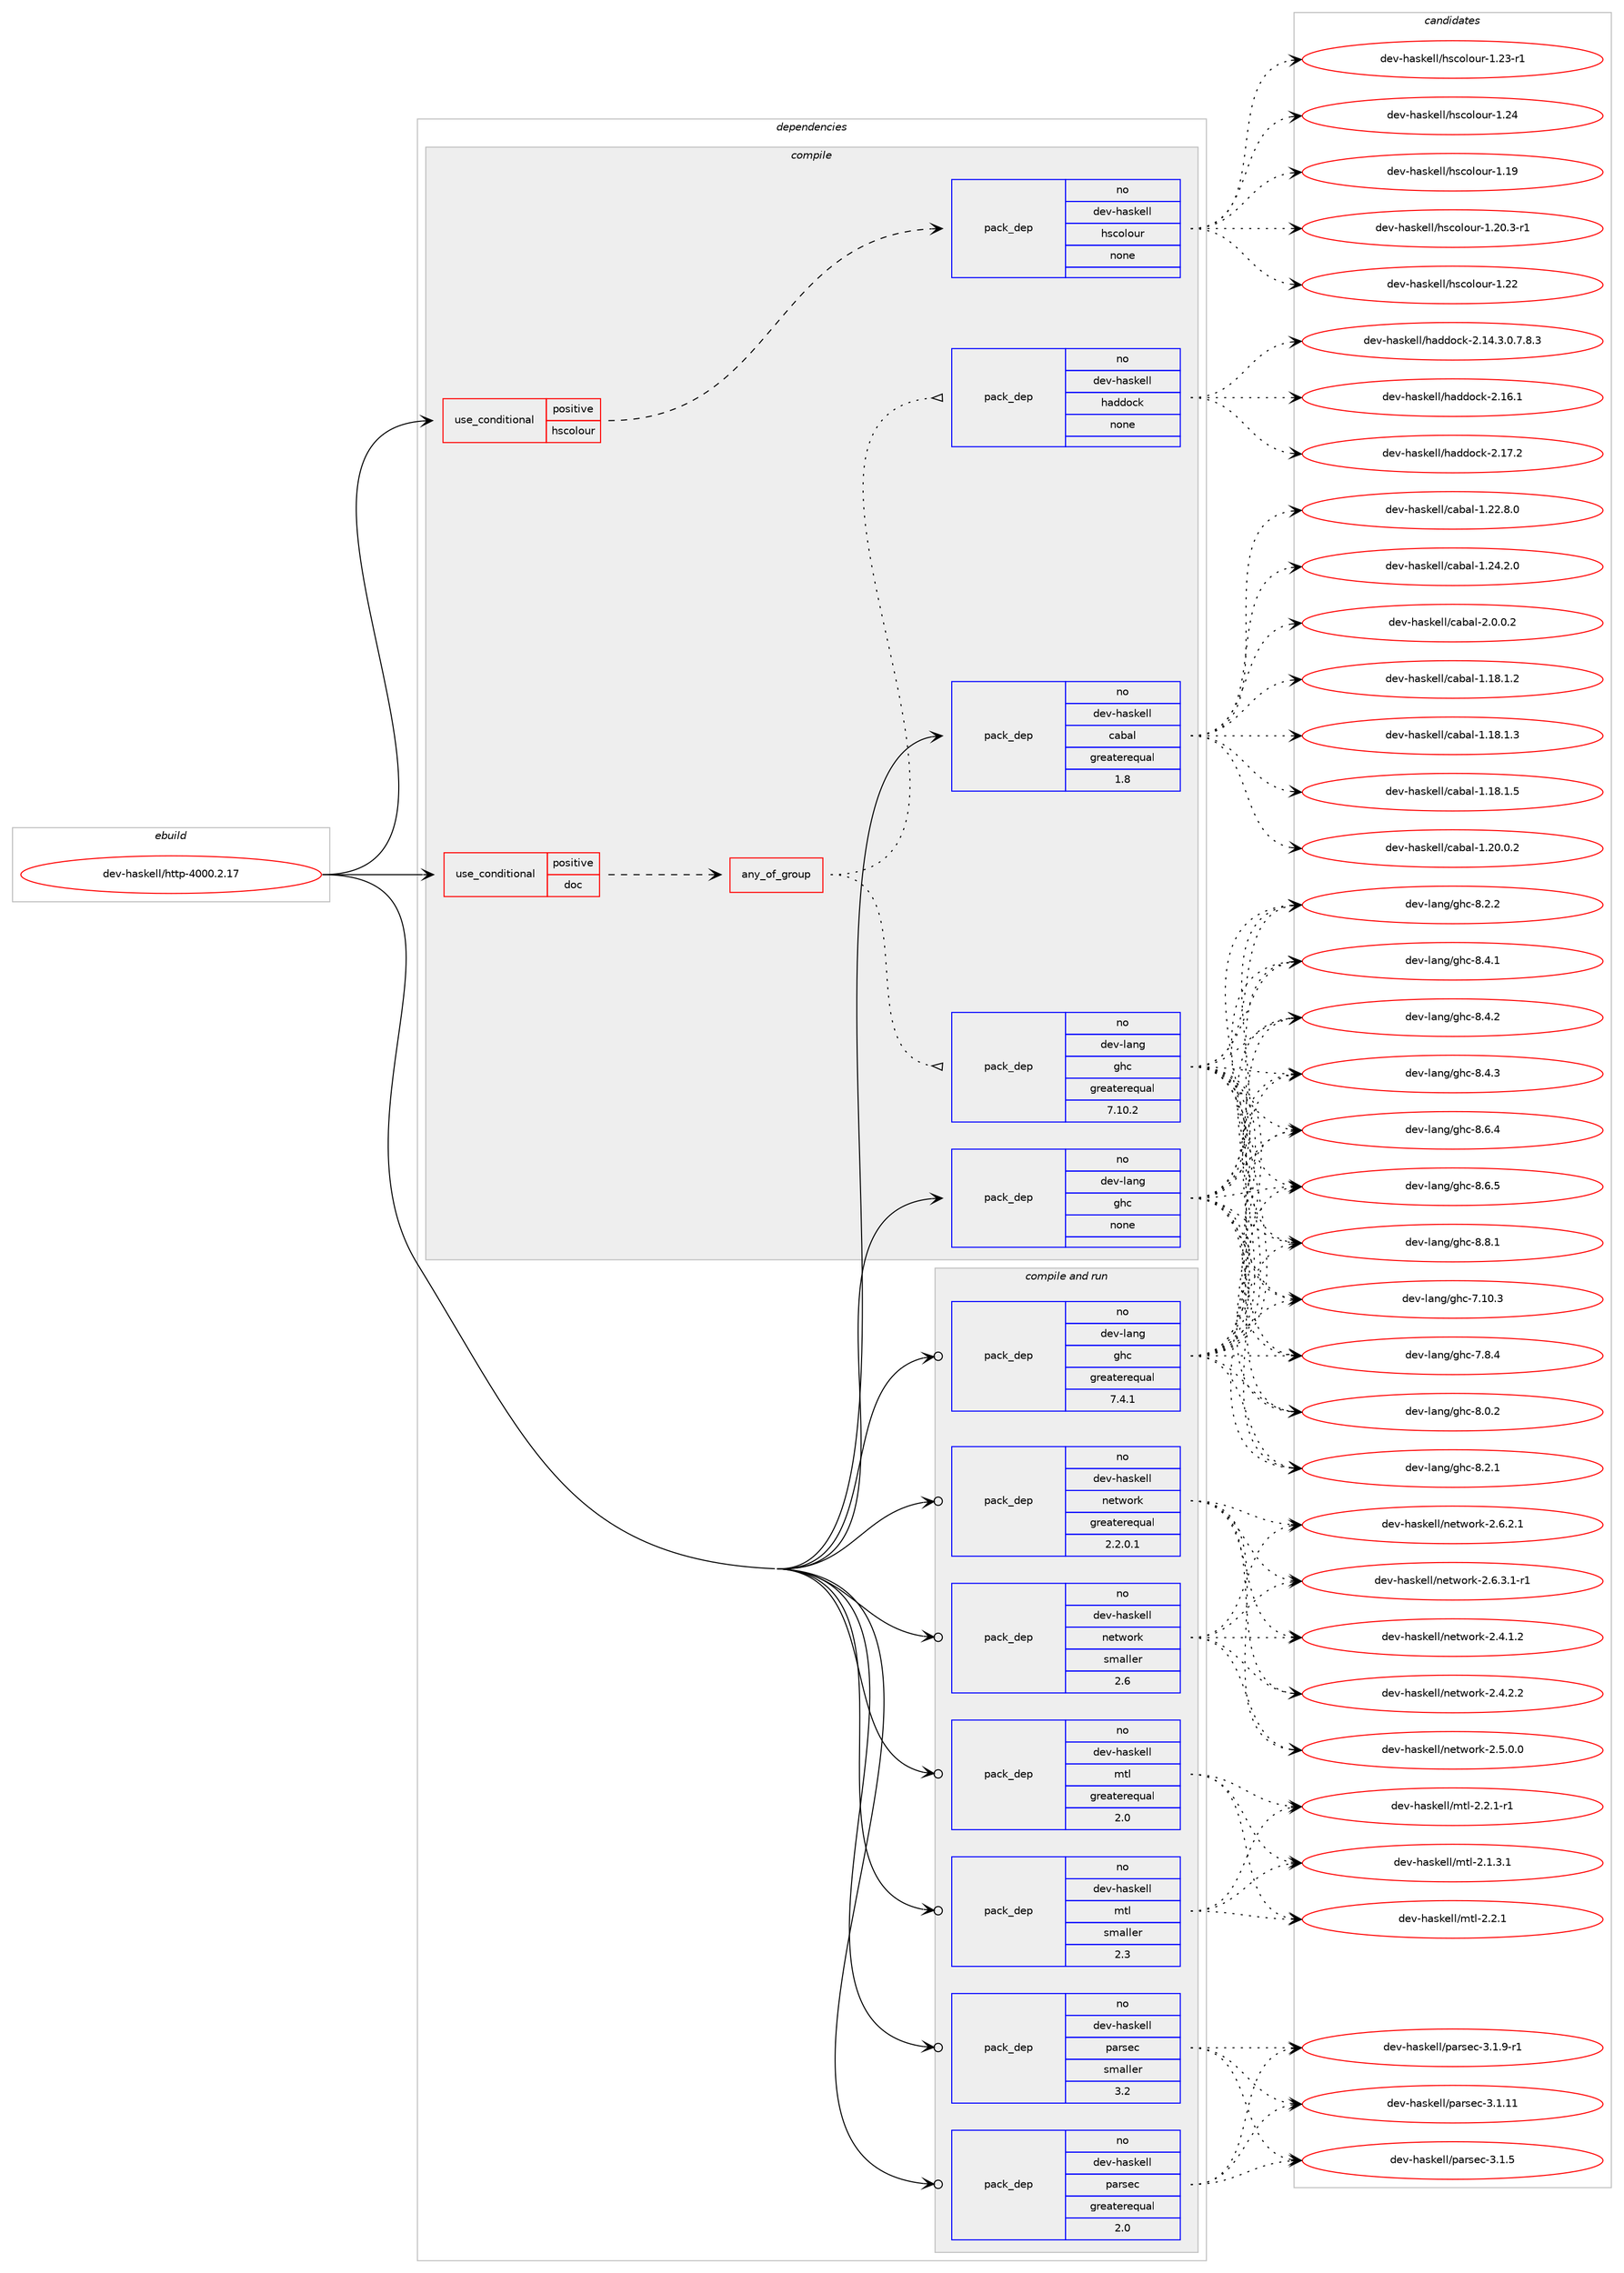 digraph prolog {

# *************
# Graph options
# *************

newrank=true;
concentrate=true;
compound=true;
graph [rankdir=LR,fontname=Helvetica,fontsize=10,ranksep=1.5];#, ranksep=2.5, nodesep=0.2];
edge  [arrowhead=vee];
node  [fontname=Helvetica,fontsize=10];

# **********
# The ebuild
# **********

subgraph cluster_leftcol {
color=gray;
rank=same;
label=<<i>ebuild</i>>;
id [label="dev-haskell/http-4000.2.17", color=red, width=4, href="../dev-haskell/http-4000.2.17.svg"];
}

# ****************
# The dependencies
# ****************

subgraph cluster_midcol {
color=gray;
label=<<i>dependencies</i>>;
subgraph cluster_compile {
fillcolor="#eeeeee";
style=filled;
label=<<i>compile</i>>;
subgraph cond126252 {
dependency535925 [label=<<TABLE BORDER="0" CELLBORDER="1" CELLSPACING="0" CELLPADDING="4"><TR><TD ROWSPAN="3" CELLPADDING="10">use_conditional</TD></TR><TR><TD>positive</TD></TR><TR><TD>doc</TD></TR></TABLE>>, shape=none, color=red];
subgraph any10038 {
dependency535926 [label=<<TABLE BORDER="0" CELLBORDER="1" CELLSPACING="0" CELLPADDING="4"><TR><TD CELLPADDING="10">any_of_group</TD></TR></TABLE>>, shape=none, color=red];subgraph pack399278 {
dependency535927 [label=<<TABLE BORDER="0" CELLBORDER="1" CELLSPACING="0" CELLPADDING="4" WIDTH="220"><TR><TD ROWSPAN="6" CELLPADDING="30">pack_dep</TD></TR><TR><TD WIDTH="110">no</TD></TR><TR><TD>dev-haskell</TD></TR><TR><TD>haddock</TD></TR><TR><TD>none</TD></TR><TR><TD></TD></TR></TABLE>>, shape=none, color=blue];
}
dependency535926:e -> dependency535927:w [weight=20,style="dotted",arrowhead="oinv"];
subgraph pack399279 {
dependency535928 [label=<<TABLE BORDER="0" CELLBORDER="1" CELLSPACING="0" CELLPADDING="4" WIDTH="220"><TR><TD ROWSPAN="6" CELLPADDING="30">pack_dep</TD></TR><TR><TD WIDTH="110">no</TD></TR><TR><TD>dev-lang</TD></TR><TR><TD>ghc</TD></TR><TR><TD>greaterequal</TD></TR><TR><TD>7.10.2</TD></TR></TABLE>>, shape=none, color=blue];
}
dependency535926:e -> dependency535928:w [weight=20,style="dotted",arrowhead="oinv"];
}
dependency535925:e -> dependency535926:w [weight=20,style="dashed",arrowhead="vee"];
}
id:e -> dependency535925:w [weight=20,style="solid",arrowhead="vee"];
subgraph cond126253 {
dependency535929 [label=<<TABLE BORDER="0" CELLBORDER="1" CELLSPACING="0" CELLPADDING="4"><TR><TD ROWSPAN="3" CELLPADDING="10">use_conditional</TD></TR><TR><TD>positive</TD></TR><TR><TD>hscolour</TD></TR></TABLE>>, shape=none, color=red];
subgraph pack399280 {
dependency535930 [label=<<TABLE BORDER="0" CELLBORDER="1" CELLSPACING="0" CELLPADDING="4" WIDTH="220"><TR><TD ROWSPAN="6" CELLPADDING="30">pack_dep</TD></TR><TR><TD WIDTH="110">no</TD></TR><TR><TD>dev-haskell</TD></TR><TR><TD>hscolour</TD></TR><TR><TD>none</TD></TR><TR><TD></TD></TR></TABLE>>, shape=none, color=blue];
}
dependency535929:e -> dependency535930:w [weight=20,style="dashed",arrowhead="vee"];
}
id:e -> dependency535929:w [weight=20,style="solid",arrowhead="vee"];
subgraph pack399281 {
dependency535931 [label=<<TABLE BORDER="0" CELLBORDER="1" CELLSPACING="0" CELLPADDING="4" WIDTH="220"><TR><TD ROWSPAN="6" CELLPADDING="30">pack_dep</TD></TR><TR><TD WIDTH="110">no</TD></TR><TR><TD>dev-haskell</TD></TR><TR><TD>cabal</TD></TR><TR><TD>greaterequal</TD></TR><TR><TD>1.8</TD></TR></TABLE>>, shape=none, color=blue];
}
id:e -> dependency535931:w [weight=20,style="solid",arrowhead="vee"];
subgraph pack399282 {
dependency535932 [label=<<TABLE BORDER="0" CELLBORDER="1" CELLSPACING="0" CELLPADDING="4" WIDTH="220"><TR><TD ROWSPAN="6" CELLPADDING="30">pack_dep</TD></TR><TR><TD WIDTH="110">no</TD></TR><TR><TD>dev-lang</TD></TR><TR><TD>ghc</TD></TR><TR><TD>none</TD></TR><TR><TD></TD></TR></TABLE>>, shape=none, color=blue];
}
id:e -> dependency535932:w [weight=20,style="solid",arrowhead="vee"];
}
subgraph cluster_compileandrun {
fillcolor="#eeeeee";
style=filled;
label=<<i>compile and run</i>>;
subgraph pack399283 {
dependency535933 [label=<<TABLE BORDER="0" CELLBORDER="1" CELLSPACING="0" CELLPADDING="4" WIDTH="220"><TR><TD ROWSPAN="6" CELLPADDING="30">pack_dep</TD></TR><TR><TD WIDTH="110">no</TD></TR><TR><TD>dev-haskell</TD></TR><TR><TD>mtl</TD></TR><TR><TD>greaterequal</TD></TR><TR><TD>2.0</TD></TR></TABLE>>, shape=none, color=blue];
}
id:e -> dependency535933:w [weight=20,style="solid",arrowhead="odotvee"];
subgraph pack399284 {
dependency535934 [label=<<TABLE BORDER="0" CELLBORDER="1" CELLSPACING="0" CELLPADDING="4" WIDTH="220"><TR><TD ROWSPAN="6" CELLPADDING="30">pack_dep</TD></TR><TR><TD WIDTH="110">no</TD></TR><TR><TD>dev-haskell</TD></TR><TR><TD>mtl</TD></TR><TR><TD>smaller</TD></TR><TR><TD>2.3</TD></TR></TABLE>>, shape=none, color=blue];
}
id:e -> dependency535934:w [weight=20,style="solid",arrowhead="odotvee"];
subgraph pack399285 {
dependency535935 [label=<<TABLE BORDER="0" CELLBORDER="1" CELLSPACING="0" CELLPADDING="4" WIDTH="220"><TR><TD ROWSPAN="6" CELLPADDING="30">pack_dep</TD></TR><TR><TD WIDTH="110">no</TD></TR><TR><TD>dev-haskell</TD></TR><TR><TD>network</TD></TR><TR><TD>greaterequal</TD></TR><TR><TD>2.2.0.1</TD></TR></TABLE>>, shape=none, color=blue];
}
id:e -> dependency535935:w [weight=20,style="solid",arrowhead="odotvee"];
subgraph pack399286 {
dependency535936 [label=<<TABLE BORDER="0" CELLBORDER="1" CELLSPACING="0" CELLPADDING="4" WIDTH="220"><TR><TD ROWSPAN="6" CELLPADDING="30">pack_dep</TD></TR><TR><TD WIDTH="110">no</TD></TR><TR><TD>dev-haskell</TD></TR><TR><TD>network</TD></TR><TR><TD>smaller</TD></TR><TR><TD>2.6</TD></TR></TABLE>>, shape=none, color=blue];
}
id:e -> dependency535936:w [weight=20,style="solid",arrowhead="odotvee"];
subgraph pack399287 {
dependency535937 [label=<<TABLE BORDER="0" CELLBORDER="1" CELLSPACING="0" CELLPADDING="4" WIDTH="220"><TR><TD ROWSPAN="6" CELLPADDING="30">pack_dep</TD></TR><TR><TD WIDTH="110">no</TD></TR><TR><TD>dev-haskell</TD></TR><TR><TD>parsec</TD></TR><TR><TD>greaterequal</TD></TR><TR><TD>2.0</TD></TR></TABLE>>, shape=none, color=blue];
}
id:e -> dependency535937:w [weight=20,style="solid",arrowhead="odotvee"];
subgraph pack399288 {
dependency535938 [label=<<TABLE BORDER="0" CELLBORDER="1" CELLSPACING="0" CELLPADDING="4" WIDTH="220"><TR><TD ROWSPAN="6" CELLPADDING="30">pack_dep</TD></TR><TR><TD WIDTH="110">no</TD></TR><TR><TD>dev-haskell</TD></TR><TR><TD>parsec</TD></TR><TR><TD>smaller</TD></TR><TR><TD>3.2</TD></TR></TABLE>>, shape=none, color=blue];
}
id:e -> dependency535938:w [weight=20,style="solid",arrowhead="odotvee"];
subgraph pack399289 {
dependency535939 [label=<<TABLE BORDER="0" CELLBORDER="1" CELLSPACING="0" CELLPADDING="4" WIDTH="220"><TR><TD ROWSPAN="6" CELLPADDING="30">pack_dep</TD></TR><TR><TD WIDTH="110">no</TD></TR><TR><TD>dev-lang</TD></TR><TR><TD>ghc</TD></TR><TR><TD>greaterequal</TD></TR><TR><TD>7.4.1</TD></TR></TABLE>>, shape=none, color=blue];
}
id:e -> dependency535939:w [weight=20,style="solid",arrowhead="odotvee"];
}
subgraph cluster_run {
fillcolor="#eeeeee";
style=filled;
label=<<i>run</i>>;
}
}

# **************
# The candidates
# **************

subgraph cluster_choices {
rank=same;
color=gray;
label=<<i>candidates</i>>;

subgraph choice399278 {
color=black;
nodesep=1;
choice1001011184510497115107101108108471049710010011199107455046495246514648465546564651 [label="dev-haskell/haddock-2.14.3.0.7.8.3", color=red, width=4,href="../dev-haskell/haddock-2.14.3.0.7.8.3.svg"];
choice100101118451049711510710110810847104971001001119910745504649544649 [label="dev-haskell/haddock-2.16.1", color=red, width=4,href="../dev-haskell/haddock-2.16.1.svg"];
choice100101118451049711510710110810847104971001001119910745504649554650 [label="dev-haskell/haddock-2.17.2", color=red, width=4,href="../dev-haskell/haddock-2.17.2.svg"];
dependency535927:e -> choice1001011184510497115107101108108471049710010011199107455046495246514648465546564651:w [style=dotted,weight="100"];
dependency535927:e -> choice100101118451049711510710110810847104971001001119910745504649544649:w [style=dotted,weight="100"];
dependency535927:e -> choice100101118451049711510710110810847104971001001119910745504649554650:w [style=dotted,weight="100"];
}
subgraph choice399279 {
color=black;
nodesep=1;
choice1001011184510897110103471031049945554649484651 [label="dev-lang/ghc-7.10.3", color=red, width=4,href="../dev-lang/ghc-7.10.3.svg"];
choice10010111845108971101034710310499455546564652 [label="dev-lang/ghc-7.8.4", color=red, width=4,href="../dev-lang/ghc-7.8.4.svg"];
choice10010111845108971101034710310499455646484650 [label="dev-lang/ghc-8.0.2", color=red, width=4,href="../dev-lang/ghc-8.0.2.svg"];
choice10010111845108971101034710310499455646504649 [label="dev-lang/ghc-8.2.1", color=red, width=4,href="../dev-lang/ghc-8.2.1.svg"];
choice10010111845108971101034710310499455646504650 [label="dev-lang/ghc-8.2.2", color=red, width=4,href="../dev-lang/ghc-8.2.2.svg"];
choice10010111845108971101034710310499455646524649 [label="dev-lang/ghc-8.4.1", color=red, width=4,href="../dev-lang/ghc-8.4.1.svg"];
choice10010111845108971101034710310499455646524650 [label="dev-lang/ghc-8.4.2", color=red, width=4,href="../dev-lang/ghc-8.4.2.svg"];
choice10010111845108971101034710310499455646524651 [label="dev-lang/ghc-8.4.3", color=red, width=4,href="../dev-lang/ghc-8.4.3.svg"];
choice10010111845108971101034710310499455646544652 [label="dev-lang/ghc-8.6.4", color=red, width=4,href="../dev-lang/ghc-8.6.4.svg"];
choice10010111845108971101034710310499455646544653 [label="dev-lang/ghc-8.6.5", color=red, width=4,href="../dev-lang/ghc-8.6.5.svg"];
choice10010111845108971101034710310499455646564649 [label="dev-lang/ghc-8.8.1", color=red, width=4,href="../dev-lang/ghc-8.8.1.svg"];
dependency535928:e -> choice1001011184510897110103471031049945554649484651:w [style=dotted,weight="100"];
dependency535928:e -> choice10010111845108971101034710310499455546564652:w [style=dotted,weight="100"];
dependency535928:e -> choice10010111845108971101034710310499455646484650:w [style=dotted,weight="100"];
dependency535928:e -> choice10010111845108971101034710310499455646504649:w [style=dotted,weight="100"];
dependency535928:e -> choice10010111845108971101034710310499455646504650:w [style=dotted,weight="100"];
dependency535928:e -> choice10010111845108971101034710310499455646524649:w [style=dotted,weight="100"];
dependency535928:e -> choice10010111845108971101034710310499455646524650:w [style=dotted,weight="100"];
dependency535928:e -> choice10010111845108971101034710310499455646524651:w [style=dotted,weight="100"];
dependency535928:e -> choice10010111845108971101034710310499455646544652:w [style=dotted,weight="100"];
dependency535928:e -> choice10010111845108971101034710310499455646544653:w [style=dotted,weight="100"];
dependency535928:e -> choice10010111845108971101034710310499455646564649:w [style=dotted,weight="100"];
}
subgraph choice399280 {
color=black;
nodesep=1;
choice100101118451049711510710110810847104115991111081111171144549464957 [label="dev-haskell/hscolour-1.19", color=red, width=4,href="../dev-haskell/hscolour-1.19.svg"];
choice10010111845104971151071011081084710411599111108111117114454946504846514511449 [label="dev-haskell/hscolour-1.20.3-r1", color=red, width=4,href="../dev-haskell/hscolour-1.20.3-r1.svg"];
choice100101118451049711510710110810847104115991111081111171144549465050 [label="dev-haskell/hscolour-1.22", color=red, width=4,href="../dev-haskell/hscolour-1.22.svg"];
choice1001011184510497115107101108108471041159911110811111711445494650514511449 [label="dev-haskell/hscolour-1.23-r1", color=red, width=4,href="../dev-haskell/hscolour-1.23-r1.svg"];
choice100101118451049711510710110810847104115991111081111171144549465052 [label="dev-haskell/hscolour-1.24", color=red, width=4,href="../dev-haskell/hscolour-1.24.svg"];
dependency535930:e -> choice100101118451049711510710110810847104115991111081111171144549464957:w [style=dotted,weight="100"];
dependency535930:e -> choice10010111845104971151071011081084710411599111108111117114454946504846514511449:w [style=dotted,weight="100"];
dependency535930:e -> choice100101118451049711510710110810847104115991111081111171144549465050:w [style=dotted,weight="100"];
dependency535930:e -> choice1001011184510497115107101108108471041159911110811111711445494650514511449:w [style=dotted,weight="100"];
dependency535930:e -> choice100101118451049711510710110810847104115991111081111171144549465052:w [style=dotted,weight="100"];
}
subgraph choice399281 {
color=black;
nodesep=1;
choice10010111845104971151071011081084799979897108454946495646494650 [label="dev-haskell/cabal-1.18.1.2", color=red, width=4,href="../dev-haskell/cabal-1.18.1.2.svg"];
choice10010111845104971151071011081084799979897108454946495646494651 [label="dev-haskell/cabal-1.18.1.3", color=red, width=4,href="../dev-haskell/cabal-1.18.1.3.svg"];
choice10010111845104971151071011081084799979897108454946495646494653 [label="dev-haskell/cabal-1.18.1.5", color=red, width=4,href="../dev-haskell/cabal-1.18.1.5.svg"];
choice10010111845104971151071011081084799979897108454946504846484650 [label="dev-haskell/cabal-1.20.0.2", color=red, width=4,href="../dev-haskell/cabal-1.20.0.2.svg"];
choice10010111845104971151071011081084799979897108454946505046564648 [label="dev-haskell/cabal-1.22.8.0", color=red, width=4,href="../dev-haskell/cabal-1.22.8.0.svg"];
choice10010111845104971151071011081084799979897108454946505246504648 [label="dev-haskell/cabal-1.24.2.0", color=red, width=4,href="../dev-haskell/cabal-1.24.2.0.svg"];
choice100101118451049711510710110810847999798971084550464846484650 [label="dev-haskell/cabal-2.0.0.2", color=red, width=4,href="../dev-haskell/cabal-2.0.0.2.svg"];
dependency535931:e -> choice10010111845104971151071011081084799979897108454946495646494650:w [style=dotted,weight="100"];
dependency535931:e -> choice10010111845104971151071011081084799979897108454946495646494651:w [style=dotted,weight="100"];
dependency535931:e -> choice10010111845104971151071011081084799979897108454946495646494653:w [style=dotted,weight="100"];
dependency535931:e -> choice10010111845104971151071011081084799979897108454946504846484650:w [style=dotted,weight="100"];
dependency535931:e -> choice10010111845104971151071011081084799979897108454946505046564648:w [style=dotted,weight="100"];
dependency535931:e -> choice10010111845104971151071011081084799979897108454946505246504648:w [style=dotted,weight="100"];
dependency535931:e -> choice100101118451049711510710110810847999798971084550464846484650:w [style=dotted,weight="100"];
}
subgraph choice399282 {
color=black;
nodesep=1;
choice1001011184510897110103471031049945554649484651 [label="dev-lang/ghc-7.10.3", color=red, width=4,href="../dev-lang/ghc-7.10.3.svg"];
choice10010111845108971101034710310499455546564652 [label="dev-lang/ghc-7.8.4", color=red, width=4,href="../dev-lang/ghc-7.8.4.svg"];
choice10010111845108971101034710310499455646484650 [label="dev-lang/ghc-8.0.2", color=red, width=4,href="../dev-lang/ghc-8.0.2.svg"];
choice10010111845108971101034710310499455646504649 [label="dev-lang/ghc-8.2.1", color=red, width=4,href="../dev-lang/ghc-8.2.1.svg"];
choice10010111845108971101034710310499455646504650 [label="dev-lang/ghc-8.2.2", color=red, width=4,href="../dev-lang/ghc-8.2.2.svg"];
choice10010111845108971101034710310499455646524649 [label="dev-lang/ghc-8.4.1", color=red, width=4,href="../dev-lang/ghc-8.4.1.svg"];
choice10010111845108971101034710310499455646524650 [label="dev-lang/ghc-8.4.2", color=red, width=4,href="../dev-lang/ghc-8.4.2.svg"];
choice10010111845108971101034710310499455646524651 [label="dev-lang/ghc-8.4.3", color=red, width=4,href="../dev-lang/ghc-8.4.3.svg"];
choice10010111845108971101034710310499455646544652 [label="dev-lang/ghc-8.6.4", color=red, width=4,href="../dev-lang/ghc-8.6.4.svg"];
choice10010111845108971101034710310499455646544653 [label="dev-lang/ghc-8.6.5", color=red, width=4,href="../dev-lang/ghc-8.6.5.svg"];
choice10010111845108971101034710310499455646564649 [label="dev-lang/ghc-8.8.1", color=red, width=4,href="../dev-lang/ghc-8.8.1.svg"];
dependency535932:e -> choice1001011184510897110103471031049945554649484651:w [style=dotted,weight="100"];
dependency535932:e -> choice10010111845108971101034710310499455546564652:w [style=dotted,weight="100"];
dependency535932:e -> choice10010111845108971101034710310499455646484650:w [style=dotted,weight="100"];
dependency535932:e -> choice10010111845108971101034710310499455646504649:w [style=dotted,weight="100"];
dependency535932:e -> choice10010111845108971101034710310499455646504650:w [style=dotted,weight="100"];
dependency535932:e -> choice10010111845108971101034710310499455646524649:w [style=dotted,weight="100"];
dependency535932:e -> choice10010111845108971101034710310499455646524650:w [style=dotted,weight="100"];
dependency535932:e -> choice10010111845108971101034710310499455646524651:w [style=dotted,weight="100"];
dependency535932:e -> choice10010111845108971101034710310499455646544652:w [style=dotted,weight="100"];
dependency535932:e -> choice10010111845108971101034710310499455646544653:w [style=dotted,weight="100"];
dependency535932:e -> choice10010111845108971101034710310499455646564649:w [style=dotted,weight="100"];
}
subgraph choice399283 {
color=black;
nodesep=1;
choice1001011184510497115107101108108471091161084550464946514649 [label="dev-haskell/mtl-2.1.3.1", color=red, width=4,href="../dev-haskell/mtl-2.1.3.1.svg"];
choice100101118451049711510710110810847109116108455046504649 [label="dev-haskell/mtl-2.2.1", color=red, width=4,href="../dev-haskell/mtl-2.2.1.svg"];
choice1001011184510497115107101108108471091161084550465046494511449 [label="dev-haskell/mtl-2.2.1-r1", color=red, width=4,href="../dev-haskell/mtl-2.2.1-r1.svg"];
dependency535933:e -> choice1001011184510497115107101108108471091161084550464946514649:w [style=dotted,weight="100"];
dependency535933:e -> choice100101118451049711510710110810847109116108455046504649:w [style=dotted,weight="100"];
dependency535933:e -> choice1001011184510497115107101108108471091161084550465046494511449:w [style=dotted,weight="100"];
}
subgraph choice399284 {
color=black;
nodesep=1;
choice1001011184510497115107101108108471091161084550464946514649 [label="dev-haskell/mtl-2.1.3.1", color=red, width=4,href="../dev-haskell/mtl-2.1.3.1.svg"];
choice100101118451049711510710110810847109116108455046504649 [label="dev-haskell/mtl-2.2.1", color=red, width=4,href="../dev-haskell/mtl-2.2.1.svg"];
choice1001011184510497115107101108108471091161084550465046494511449 [label="dev-haskell/mtl-2.2.1-r1", color=red, width=4,href="../dev-haskell/mtl-2.2.1-r1.svg"];
dependency535934:e -> choice1001011184510497115107101108108471091161084550464946514649:w [style=dotted,weight="100"];
dependency535934:e -> choice100101118451049711510710110810847109116108455046504649:w [style=dotted,weight="100"];
dependency535934:e -> choice1001011184510497115107101108108471091161084550465046494511449:w [style=dotted,weight="100"];
}
subgraph choice399285 {
color=black;
nodesep=1;
choice1001011184510497115107101108108471101011161191111141074550465246494650 [label="dev-haskell/network-2.4.1.2", color=red, width=4,href="../dev-haskell/network-2.4.1.2.svg"];
choice1001011184510497115107101108108471101011161191111141074550465246504650 [label="dev-haskell/network-2.4.2.2", color=red, width=4,href="../dev-haskell/network-2.4.2.2.svg"];
choice1001011184510497115107101108108471101011161191111141074550465346484648 [label="dev-haskell/network-2.5.0.0", color=red, width=4,href="../dev-haskell/network-2.5.0.0.svg"];
choice1001011184510497115107101108108471101011161191111141074550465446504649 [label="dev-haskell/network-2.6.2.1", color=red, width=4,href="../dev-haskell/network-2.6.2.1.svg"];
choice10010111845104971151071011081084711010111611911111410745504654465146494511449 [label="dev-haskell/network-2.6.3.1-r1", color=red, width=4,href="../dev-haskell/network-2.6.3.1-r1.svg"];
dependency535935:e -> choice1001011184510497115107101108108471101011161191111141074550465246494650:w [style=dotted,weight="100"];
dependency535935:e -> choice1001011184510497115107101108108471101011161191111141074550465246504650:w [style=dotted,weight="100"];
dependency535935:e -> choice1001011184510497115107101108108471101011161191111141074550465346484648:w [style=dotted,weight="100"];
dependency535935:e -> choice1001011184510497115107101108108471101011161191111141074550465446504649:w [style=dotted,weight="100"];
dependency535935:e -> choice10010111845104971151071011081084711010111611911111410745504654465146494511449:w [style=dotted,weight="100"];
}
subgraph choice399286 {
color=black;
nodesep=1;
choice1001011184510497115107101108108471101011161191111141074550465246494650 [label="dev-haskell/network-2.4.1.2", color=red, width=4,href="../dev-haskell/network-2.4.1.2.svg"];
choice1001011184510497115107101108108471101011161191111141074550465246504650 [label="dev-haskell/network-2.4.2.2", color=red, width=4,href="../dev-haskell/network-2.4.2.2.svg"];
choice1001011184510497115107101108108471101011161191111141074550465346484648 [label="dev-haskell/network-2.5.0.0", color=red, width=4,href="../dev-haskell/network-2.5.0.0.svg"];
choice1001011184510497115107101108108471101011161191111141074550465446504649 [label="dev-haskell/network-2.6.2.1", color=red, width=4,href="../dev-haskell/network-2.6.2.1.svg"];
choice10010111845104971151071011081084711010111611911111410745504654465146494511449 [label="dev-haskell/network-2.6.3.1-r1", color=red, width=4,href="../dev-haskell/network-2.6.3.1-r1.svg"];
dependency535936:e -> choice1001011184510497115107101108108471101011161191111141074550465246494650:w [style=dotted,weight="100"];
dependency535936:e -> choice1001011184510497115107101108108471101011161191111141074550465246504650:w [style=dotted,weight="100"];
dependency535936:e -> choice1001011184510497115107101108108471101011161191111141074550465346484648:w [style=dotted,weight="100"];
dependency535936:e -> choice1001011184510497115107101108108471101011161191111141074550465446504649:w [style=dotted,weight="100"];
dependency535936:e -> choice10010111845104971151071011081084711010111611911111410745504654465146494511449:w [style=dotted,weight="100"];
}
subgraph choice399287 {
color=black;
nodesep=1;
choice100101118451049711510710110810847112971141151019945514649464949 [label="dev-haskell/parsec-3.1.11", color=red, width=4,href="../dev-haskell/parsec-3.1.11.svg"];
choice1001011184510497115107101108108471129711411510199455146494653 [label="dev-haskell/parsec-3.1.5", color=red, width=4,href="../dev-haskell/parsec-3.1.5.svg"];
choice10010111845104971151071011081084711297114115101994551464946574511449 [label="dev-haskell/parsec-3.1.9-r1", color=red, width=4,href="../dev-haskell/parsec-3.1.9-r1.svg"];
dependency535937:e -> choice100101118451049711510710110810847112971141151019945514649464949:w [style=dotted,weight="100"];
dependency535937:e -> choice1001011184510497115107101108108471129711411510199455146494653:w [style=dotted,weight="100"];
dependency535937:e -> choice10010111845104971151071011081084711297114115101994551464946574511449:w [style=dotted,weight="100"];
}
subgraph choice399288 {
color=black;
nodesep=1;
choice100101118451049711510710110810847112971141151019945514649464949 [label="dev-haskell/parsec-3.1.11", color=red, width=4,href="../dev-haskell/parsec-3.1.11.svg"];
choice1001011184510497115107101108108471129711411510199455146494653 [label="dev-haskell/parsec-3.1.5", color=red, width=4,href="../dev-haskell/parsec-3.1.5.svg"];
choice10010111845104971151071011081084711297114115101994551464946574511449 [label="dev-haskell/parsec-3.1.9-r1", color=red, width=4,href="../dev-haskell/parsec-3.1.9-r1.svg"];
dependency535938:e -> choice100101118451049711510710110810847112971141151019945514649464949:w [style=dotted,weight="100"];
dependency535938:e -> choice1001011184510497115107101108108471129711411510199455146494653:w [style=dotted,weight="100"];
dependency535938:e -> choice10010111845104971151071011081084711297114115101994551464946574511449:w [style=dotted,weight="100"];
}
subgraph choice399289 {
color=black;
nodesep=1;
choice1001011184510897110103471031049945554649484651 [label="dev-lang/ghc-7.10.3", color=red, width=4,href="../dev-lang/ghc-7.10.3.svg"];
choice10010111845108971101034710310499455546564652 [label="dev-lang/ghc-7.8.4", color=red, width=4,href="../dev-lang/ghc-7.8.4.svg"];
choice10010111845108971101034710310499455646484650 [label="dev-lang/ghc-8.0.2", color=red, width=4,href="../dev-lang/ghc-8.0.2.svg"];
choice10010111845108971101034710310499455646504649 [label="dev-lang/ghc-8.2.1", color=red, width=4,href="../dev-lang/ghc-8.2.1.svg"];
choice10010111845108971101034710310499455646504650 [label="dev-lang/ghc-8.2.2", color=red, width=4,href="../dev-lang/ghc-8.2.2.svg"];
choice10010111845108971101034710310499455646524649 [label="dev-lang/ghc-8.4.1", color=red, width=4,href="../dev-lang/ghc-8.4.1.svg"];
choice10010111845108971101034710310499455646524650 [label="dev-lang/ghc-8.4.2", color=red, width=4,href="../dev-lang/ghc-8.4.2.svg"];
choice10010111845108971101034710310499455646524651 [label="dev-lang/ghc-8.4.3", color=red, width=4,href="../dev-lang/ghc-8.4.3.svg"];
choice10010111845108971101034710310499455646544652 [label="dev-lang/ghc-8.6.4", color=red, width=4,href="../dev-lang/ghc-8.6.4.svg"];
choice10010111845108971101034710310499455646544653 [label="dev-lang/ghc-8.6.5", color=red, width=4,href="../dev-lang/ghc-8.6.5.svg"];
choice10010111845108971101034710310499455646564649 [label="dev-lang/ghc-8.8.1", color=red, width=4,href="../dev-lang/ghc-8.8.1.svg"];
dependency535939:e -> choice1001011184510897110103471031049945554649484651:w [style=dotted,weight="100"];
dependency535939:e -> choice10010111845108971101034710310499455546564652:w [style=dotted,weight="100"];
dependency535939:e -> choice10010111845108971101034710310499455646484650:w [style=dotted,weight="100"];
dependency535939:e -> choice10010111845108971101034710310499455646504649:w [style=dotted,weight="100"];
dependency535939:e -> choice10010111845108971101034710310499455646504650:w [style=dotted,weight="100"];
dependency535939:e -> choice10010111845108971101034710310499455646524649:w [style=dotted,weight="100"];
dependency535939:e -> choice10010111845108971101034710310499455646524650:w [style=dotted,weight="100"];
dependency535939:e -> choice10010111845108971101034710310499455646524651:w [style=dotted,weight="100"];
dependency535939:e -> choice10010111845108971101034710310499455646544652:w [style=dotted,weight="100"];
dependency535939:e -> choice10010111845108971101034710310499455646544653:w [style=dotted,weight="100"];
dependency535939:e -> choice10010111845108971101034710310499455646564649:w [style=dotted,weight="100"];
}
}

}

